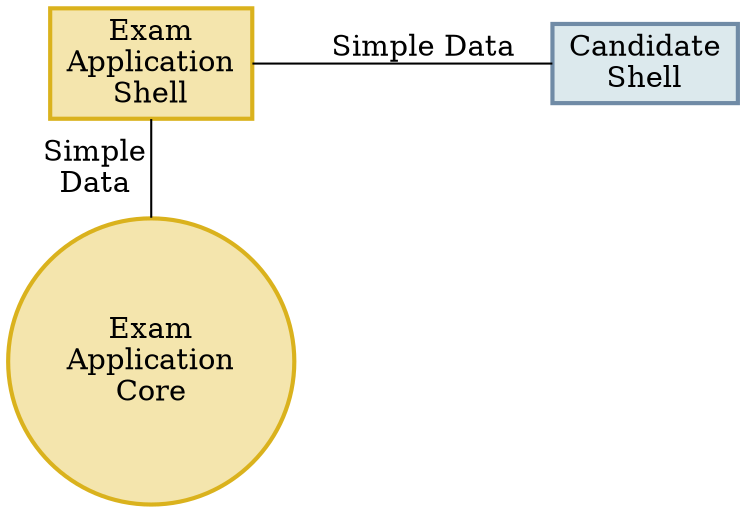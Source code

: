 graph {
graph [rankdir=LR];
node [penwidth=2 color="#DAB21D"
      style=filled fillcolor="#F4E5AD"]
{rank=same
"Exam
Application
Shell" [ shape = rect ]
"Exam
Application
Core" [ shape = circle ]
}
node [shape=rect penwidth=2 color="#708BA6"
      style=filled fillcolor="#DCE9ED"]
{rank=same
"Candidate
Shell"
}
node [shape=oval penwidth=0 style=filled fillcolor="#E8EED2"
      margin="0.05,0"]
"Exam
Application
Shell" -- "Candidate
Shell" [ label = "Simple Data"]
"Exam
Application
Shell" -- "Exam
Application
Core" [ label = "Simple    
Data    "]
}

